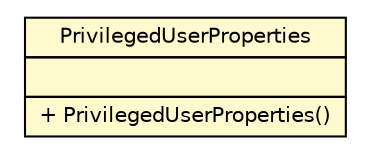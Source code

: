 #!/usr/local/bin/dot
#
# Class diagram 
# Generated by UMLGraph version R5_6-24-gf6e263 (http://www.umlgraph.org/)
#

digraph G {
	edge [fontname="Helvetica",fontsize=10,labelfontname="Helvetica",labelfontsize=10];
	node [fontname="Helvetica",fontsize=10,shape=plaintext];
	nodesep=0.25;
	ranksep=0.5;
	// cn.home1.cloud.config.server.security.PrivilegedUserProperties
	c305 [label=<<table title="cn.home1.cloud.config.server.security.PrivilegedUserProperties" border="0" cellborder="1" cellspacing="0" cellpadding="2" port="p" bgcolor="lemonChiffon" href="./PrivilegedUserProperties.html">
		<tr><td><table border="0" cellspacing="0" cellpadding="1">
<tr><td align="center" balign="center"> PrivilegedUserProperties </td></tr>
		</table></td></tr>
		<tr><td><table border="0" cellspacing="0" cellpadding="1">
<tr><td align="left" balign="left">  </td></tr>
		</table></td></tr>
		<tr><td><table border="0" cellspacing="0" cellpadding="1">
<tr><td align="left" balign="left"> + PrivilegedUserProperties() </td></tr>
		</table></td></tr>
		</table>>, URL="./PrivilegedUserProperties.html", fontname="Helvetica", fontcolor="black", fontsize=10.0];
}

